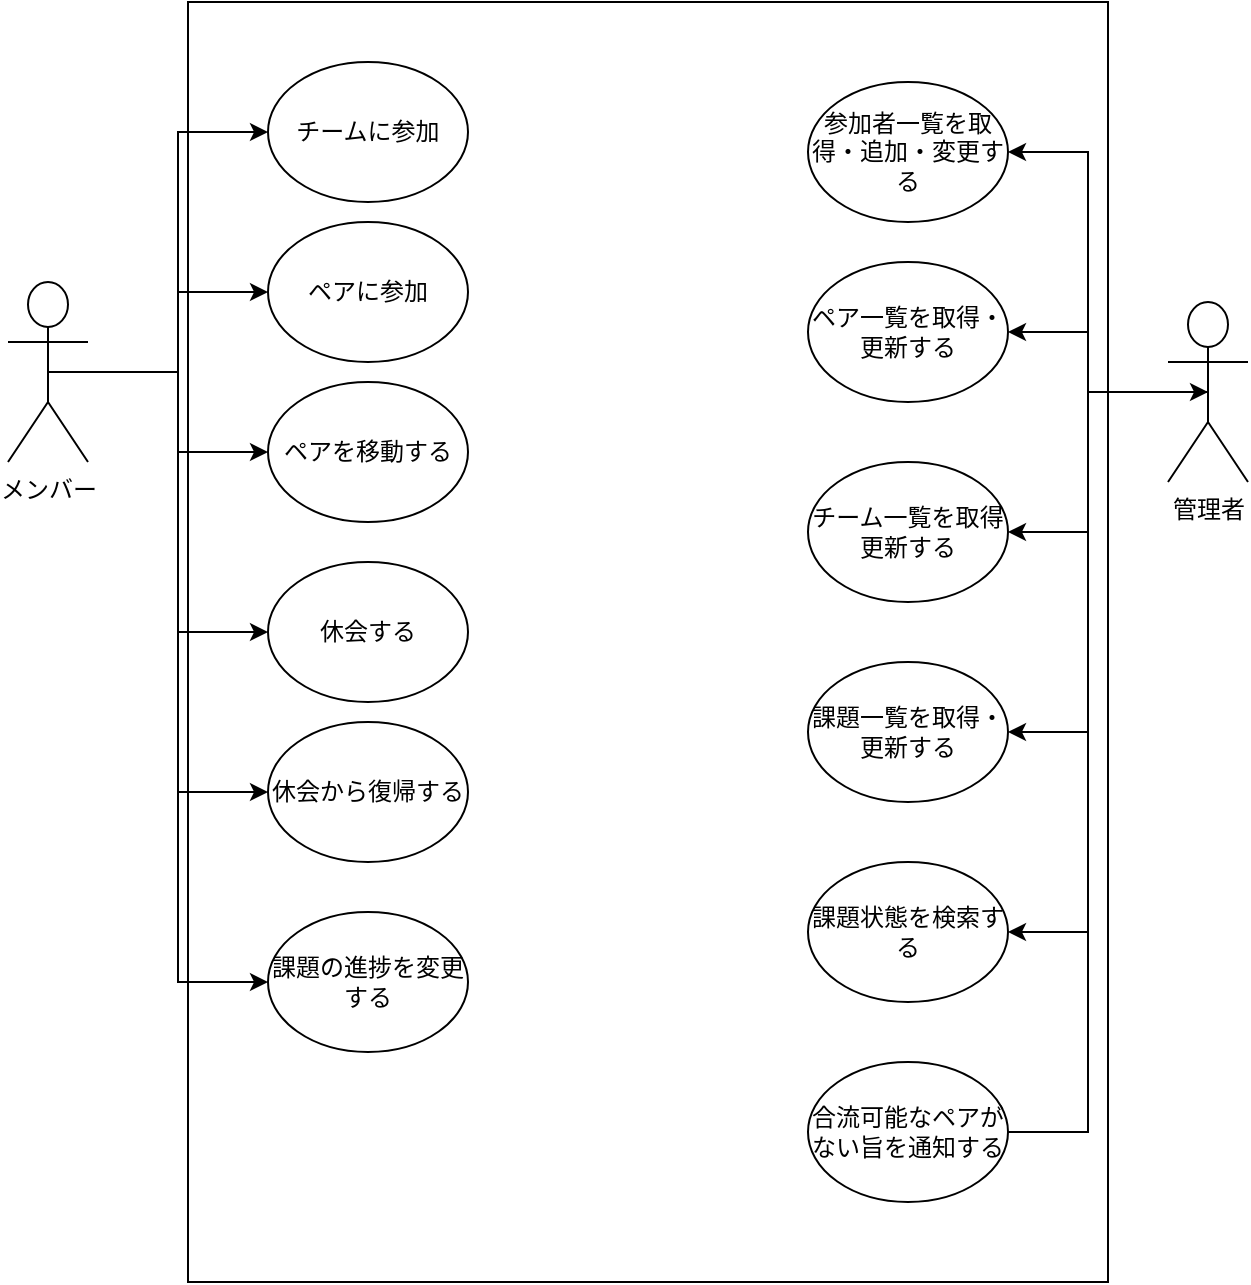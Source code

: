 <mxfile version="21.2.1" type="device">
  <diagram name="ページ1" id="aSlxc9tsZfphCZpA_yYC">
    <mxGraphModel dx="1194" dy="674" grid="1" gridSize="10" guides="1" tooltips="1" connect="1" arrows="1" fold="1" page="1" pageScale="1" pageWidth="827" pageHeight="1169" math="0" shadow="0">
      <root>
        <mxCell id="0" />
        <mxCell id="1" parent="0" />
        <mxCell id="ef5fkB2S-IdkGvZBPRla-36" style="edgeStyle=orthogonalEdgeStyle;rounded=0;orthogonalLoop=1;jettySize=auto;html=1;exitX=0.5;exitY=0.5;exitDx=0;exitDy=0;exitPerimeter=0;entryX=1;entryY=0.5;entryDx=0;entryDy=0;" parent="1" source="ef5fkB2S-IdkGvZBPRla-1" target="ef5fkB2S-IdkGvZBPRla-22" edge="1">
          <mxGeometry relative="1" as="geometry" />
        </mxCell>
        <mxCell id="ef5fkB2S-IdkGvZBPRla-37" style="edgeStyle=orthogonalEdgeStyle;rounded=0;orthogonalLoop=1;jettySize=auto;html=1;exitX=0.5;exitY=0.5;exitDx=0;exitDy=0;exitPerimeter=0;entryX=1;entryY=0.5;entryDx=0;entryDy=0;" parent="1" source="ef5fkB2S-IdkGvZBPRla-1" target="ef5fkB2S-IdkGvZBPRla-20" edge="1">
          <mxGeometry relative="1" as="geometry" />
        </mxCell>
        <mxCell id="ef5fkB2S-IdkGvZBPRla-40" style="edgeStyle=orthogonalEdgeStyle;rounded=0;orthogonalLoop=1;jettySize=auto;html=1;exitX=0.5;exitY=0.5;exitDx=0;exitDy=0;exitPerimeter=0;entryX=1;entryY=0.5;entryDx=0;entryDy=0;" parent="1" source="ef5fkB2S-IdkGvZBPRla-1" target="ef5fkB2S-IdkGvZBPRla-19" edge="1">
          <mxGeometry relative="1" as="geometry" />
        </mxCell>
        <mxCell id="ef5fkB2S-IdkGvZBPRla-41" style="edgeStyle=orthogonalEdgeStyle;rounded=0;orthogonalLoop=1;jettySize=auto;html=1;exitX=0.5;exitY=0.5;exitDx=0;exitDy=0;exitPerimeter=0;entryX=1;entryY=0.5;entryDx=0;entryDy=0;" parent="1" source="ef5fkB2S-IdkGvZBPRla-1" target="ef5fkB2S-IdkGvZBPRla-18" edge="1">
          <mxGeometry relative="1" as="geometry" />
        </mxCell>
        <mxCell id="ef5fkB2S-IdkGvZBPRla-42" style="edgeStyle=orthogonalEdgeStyle;rounded=0;orthogonalLoop=1;jettySize=auto;html=1;exitX=0.5;exitY=0.5;exitDx=0;exitDy=0;exitPerimeter=0;entryX=1;entryY=0.5;entryDx=0;entryDy=0;" parent="1" source="ef5fkB2S-IdkGvZBPRla-1" target="ef5fkB2S-IdkGvZBPRla-23" edge="1">
          <mxGeometry relative="1" as="geometry" />
        </mxCell>
        <mxCell id="ef5fkB2S-IdkGvZBPRla-1" value="管理者" style="shape=umlActor;verticalLabelPosition=bottom;verticalAlign=top;html=1;outlineConnect=0;" parent="1" vertex="1">
          <mxGeometry x="680" y="210" width="40" height="90" as="geometry" />
        </mxCell>
        <mxCell id="ef5fkB2S-IdkGvZBPRla-25" style="edgeStyle=orthogonalEdgeStyle;rounded=0;orthogonalLoop=1;jettySize=auto;html=1;exitX=0.5;exitY=0.5;exitDx=0;exitDy=0;exitPerimeter=0;entryX=0;entryY=0.5;entryDx=0;entryDy=0;" parent="1" source="ef5fkB2S-IdkGvZBPRla-2" target="ef5fkB2S-IdkGvZBPRla-10" edge="1">
          <mxGeometry relative="1" as="geometry" />
        </mxCell>
        <mxCell id="ef5fkB2S-IdkGvZBPRla-31" style="edgeStyle=orthogonalEdgeStyle;rounded=0;orthogonalLoop=1;jettySize=auto;html=1;exitX=0.5;exitY=0.5;exitDx=0;exitDy=0;exitPerimeter=0;" parent="1" source="ef5fkB2S-IdkGvZBPRla-2" target="ef5fkB2S-IdkGvZBPRla-11" edge="1">
          <mxGeometry relative="1" as="geometry" />
        </mxCell>
        <mxCell id="ef5fkB2S-IdkGvZBPRla-32" style="edgeStyle=orthogonalEdgeStyle;rounded=0;orthogonalLoop=1;jettySize=auto;html=1;exitX=0.5;exitY=0.5;exitDx=0;exitDy=0;exitPerimeter=0;entryX=0;entryY=0.5;entryDx=0;entryDy=0;" parent="1" source="ef5fkB2S-IdkGvZBPRla-2" target="ef5fkB2S-IdkGvZBPRla-12" edge="1">
          <mxGeometry relative="1" as="geometry" />
        </mxCell>
        <mxCell id="ef5fkB2S-IdkGvZBPRla-33" style="edgeStyle=orthogonalEdgeStyle;rounded=0;orthogonalLoop=1;jettySize=auto;html=1;exitX=0.5;exitY=0.5;exitDx=0;exitDy=0;exitPerimeter=0;entryX=0;entryY=0.5;entryDx=0;entryDy=0;" parent="1" source="ef5fkB2S-IdkGvZBPRla-2" target="ef5fkB2S-IdkGvZBPRla-13" edge="1">
          <mxGeometry relative="1" as="geometry" />
        </mxCell>
        <mxCell id="ef5fkB2S-IdkGvZBPRla-34" style="edgeStyle=orthogonalEdgeStyle;rounded=0;orthogonalLoop=1;jettySize=auto;html=1;exitX=0.5;exitY=0.5;exitDx=0;exitDy=0;exitPerimeter=0;entryX=0;entryY=0.5;entryDx=0;entryDy=0;" parent="1" source="ef5fkB2S-IdkGvZBPRla-2" target="ef5fkB2S-IdkGvZBPRla-16" edge="1">
          <mxGeometry relative="1" as="geometry" />
        </mxCell>
        <mxCell id="ef5fkB2S-IdkGvZBPRla-35" style="edgeStyle=orthogonalEdgeStyle;rounded=0;orthogonalLoop=1;jettySize=auto;html=1;exitX=0.5;exitY=0.5;exitDx=0;exitDy=0;exitPerimeter=0;entryX=0;entryY=0.5;entryDx=0;entryDy=0;" parent="1" source="ef5fkB2S-IdkGvZBPRla-2" target="ef5fkB2S-IdkGvZBPRla-17" edge="1">
          <mxGeometry relative="1" as="geometry" />
        </mxCell>
        <mxCell id="ef5fkB2S-IdkGvZBPRla-2" value="メンバー" style="shape=umlActor;verticalLabelPosition=bottom;verticalAlign=top;html=1;outlineConnect=0;" parent="1" vertex="1">
          <mxGeometry x="100" y="200" width="40" height="90" as="geometry" />
        </mxCell>
        <mxCell id="ef5fkB2S-IdkGvZBPRla-9" value="" style="rounded=0;whiteSpace=wrap;html=1;fillColor=none;" parent="1" vertex="1">
          <mxGeometry x="190" y="60" width="460" height="640" as="geometry" />
        </mxCell>
        <mxCell id="ef5fkB2S-IdkGvZBPRla-10" value="チームに参加" style="ellipse;whiteSpace=wrap;html=1;" parent="1" vertex="1">
          <mxGeometry x="230" y="90" width="100" height="70" as="geometry" />
        </mxCell>
        <mxCell id="ef5fkB2S-IdkGvZBPRla-11" value="ペアに参加" style="ellipse;whiteSpace=wrap;html=1;" parent="1" vertex="1">
          <mxGeometry x="230" y="170" width="100" height="70" as="geometry" />
        </mxCell>
        <mxCell id="ef5fkB2S-IdkGvZBPRla-12" value="ペアを移動する" style="ellipse;whiteSpace=wrap;html=1;" parent="1" vertex="1">
          <mxGeometry x="230" y="250" width="100" height="70" as="geometry" />
        </mxCell>
        <mxCell id="ef5fkB2S-IdkGvZBPRla-13" value="休会する" style="ellipse;whiteSpace=wrap;html=1;" parent="1" vertex="1">
          <mxGeometry x="230" y="340" width="100" height="70" as="geometry" />
        </mxCell>
        <mxCell id="ef5fkB2S-IdkGvZBPRla-16" value="休会から復帰する" style="ellipse;whiteSpace=wrap;html=1;" parent="1" vertex="1">
          <mxGeometry x="230" y="420" width="100" height="70" as="geometry" />
        </mxCell>
        <mxCell id="ef5fkB2S-IdkGvZBPRla-17" value="課題の進捗を変更する" style="ellipse;whiteSpace=wrap;html=1;" parent="1" vertex="1">
          <mxGeometry x="230" y="515" width="100" height="70" as="geometry" />
        </mxCell>
        <mxCell id="ef5fkB2S-IdkGvZBPRla-18" value="課題一覧を取得・更新する" style="ellipse;whiteSpace=wrap;html=1;" parent="1" vertex="1">
          <mxGeometry x="500" y="390" width="100" height="70" as="geometry" />
        </mxCell>
        <mxCell id="ef5fkB2S-IdkGvZBPRla-19" value="チーム一覧を取得更新する" style="ellipse;whiteSpace=wrap;html=1;" parent="1" vertex="1">
          <mxGeometry x="500" y="290" width="100" height="70" as="geometry" />
        </mxCell>
        <mxCell id="ef5fkB2S-IdkGvZBPRla-20" value="ペア一覧を取得・更新する" style="ellipse;whiteSpace=wrap;html=1;" parent="1" vertex="1">
          <mxGeometry x="500" y="190" width="100" height="70" as="geometry" />
        </mxCell>
        <mxCell id="ef5fkB2S-IdkGvZBPRla-22" value="参加者一覧を取得・追加・変更する" style="ellipse;whiteSpace=wrap;html=1;" parent="1" vertex="1">
          <mxGeometry x="500" y="100" width="100" height="70" as="geometry" />
        </mxCell>
        <mxCell id="ef5fkB2S-IdkGvZBPRla-23" value="課題状態を検索する" style="ellipse;whiteSpace=wrap;html=1;" parent="1" vertex="1">
          <mxGeometry x="500" y="490" width="100" height="70" as="geometry" />
        </mxCell>
        <mxCell id="ef5fkB2S-IdkGvZBPRla-45" style="edgeStyle=orthogonalEdgeStyle;rounded=0;orthogonalLoop=1;jettySize=auto;html=1;exitX=1;exitY=0.5;exitDx=0;exitDy=0;entryX=0.5;entryY=0.5;entryDx=0;entryDy=0;entryPerimeter=0;" parent="1" source="ef5fkB2S-IdkGvZBPRla-24" target="ef5fkB2S-IdkGvZBPRla-1" edge="1">
          <mxGeometry relative="1" as="geometry">
            <Array as="points">
              <mxPoint x="640" y="625" />
              <mxPoint x="640" y="255" />
            </Array>
          </mxGeometry>
        </mxCell>
        <mxCell id="ef5fkB2S-IdkGvZBPRla-24" value="合流可能なペアがない旨を通知する" style="ellipse;whiteSpace=wrap;html=1;" parent="1" vertex="1">
          <mxGeometry x="500" y="590" width="100" height="70" as="geometry" />
        </mxCell>
      </root>
    </mxGraphModel>
  </diagram>
</mxfile>

